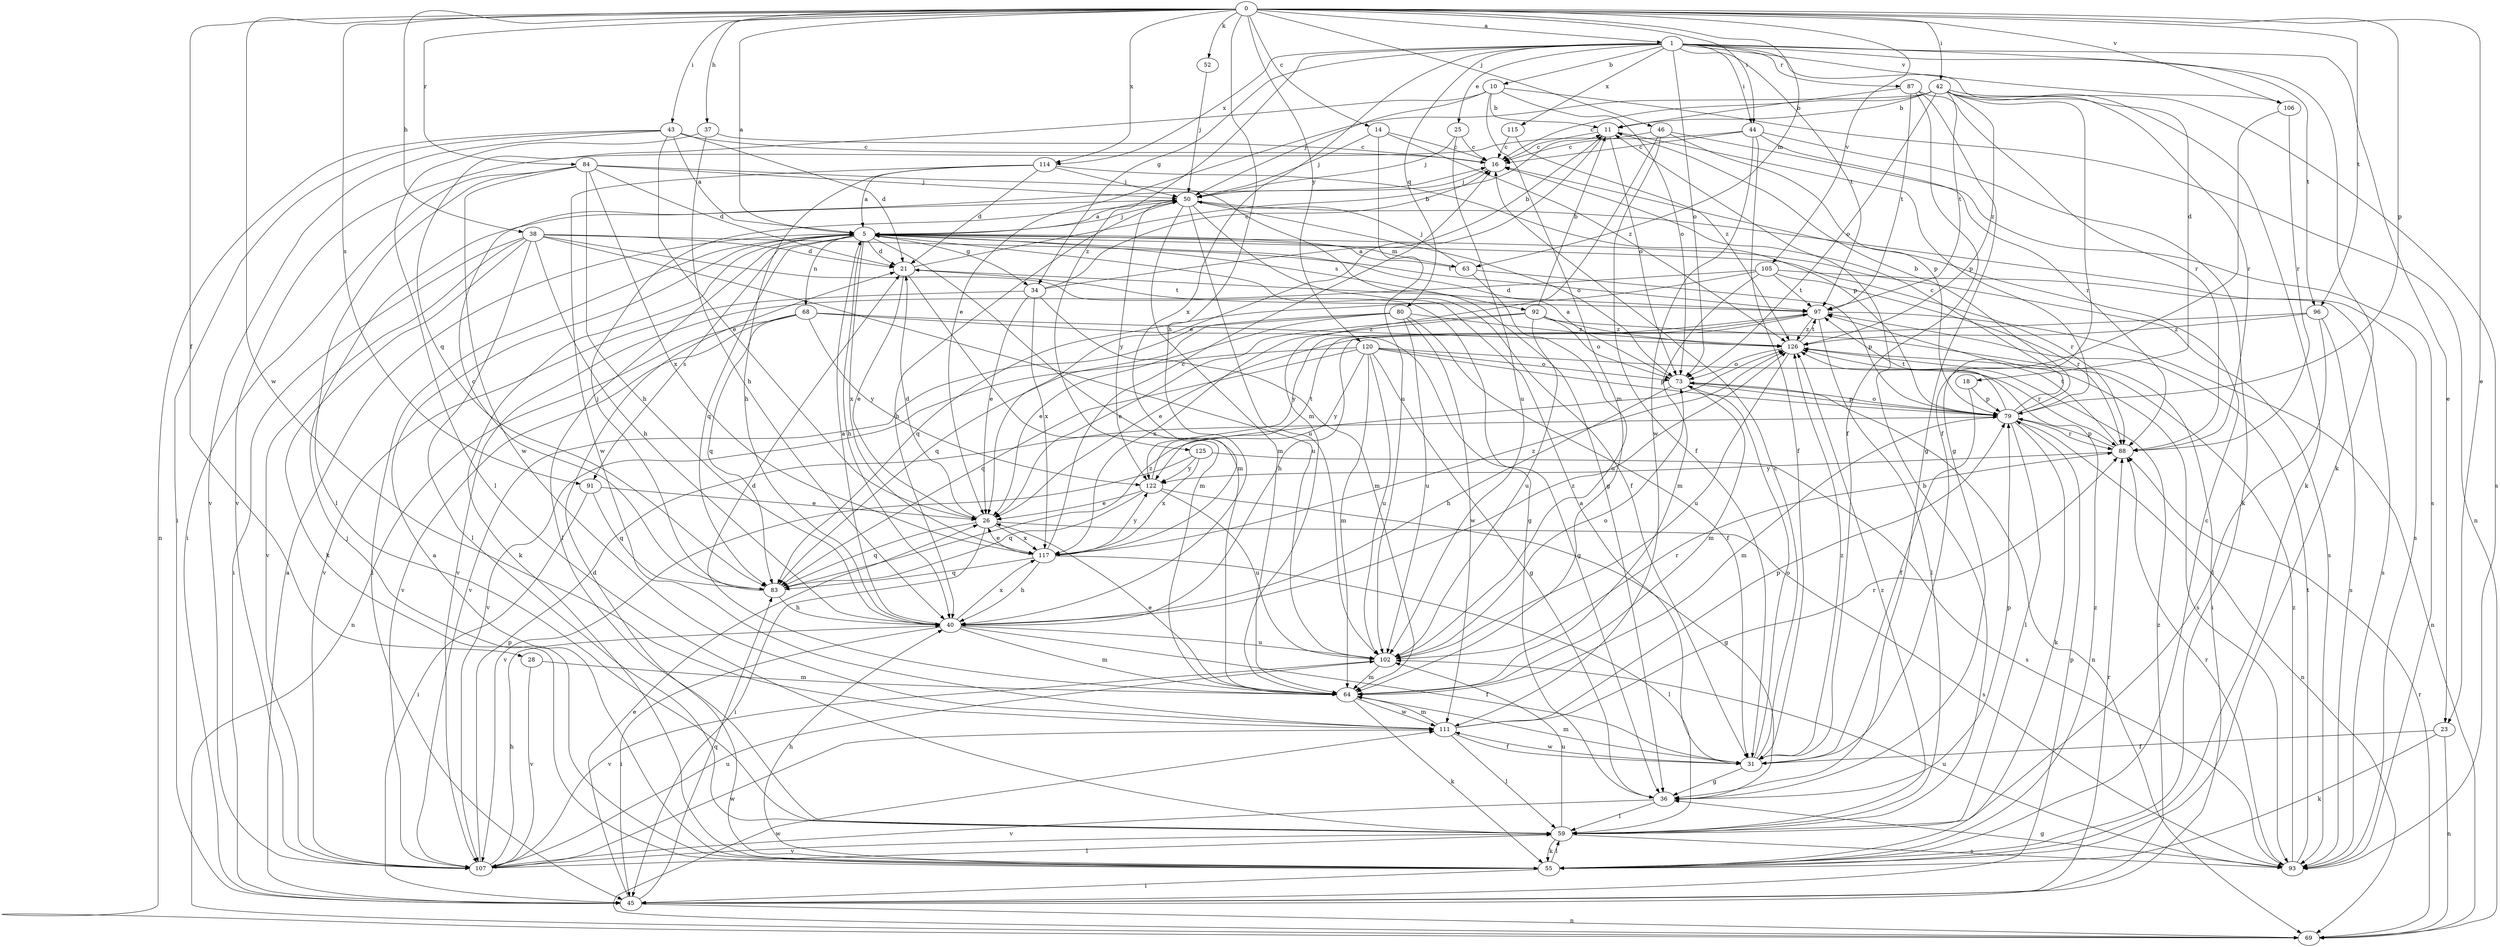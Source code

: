 strict digraph  {
0;
1;
5;
10;
11;
14;
16;
18;
21;
23;
25;
26;
28;
31;
34;
36;
37;
38;
40;
42;
43;
44;
45;
46;
50;
52;
55;
59;
63;
64;
68;
69;
73;
79;
80;
83;
84;
87;
88;
91;
92;
93;
96;
97;
102;
105;
106;
107;
111;
114;
115;
117;
120;
122;
125;
126;
0 -> 1  [label=a];
0 -> 5  [label=a];
0 -> 14  [label=c];
0 -> 23  [label=e];
0 -> 28  [label=f];
0 -> 37  [label=h];
0 -> 38  [label=h];
0 -> 40  [label=h];
0 -> 42  [label=i];
0 -> 43  [label=i];
0 -> 44  [label=i];
0 -> 46  [label=j];
0 -> 52  [label=k];
0 -> 63  [label=m];
0 -> 79  [label=p];
0 -> 84  [label=r];
0 -> 91  [label=s];
0 -> 96  [label=t];
0 -> 105  [label=v];
0 -> 106  [label=v];
0 -> 111  [label=w];
0 -> 114  [label=x];
0 -> 120  [label=y];
1 -> 10  [label=b];
1 -> 18  [label=d];
1 -> 23  [label=e];
1 -> 25  [label=e];
1 -> 34  [label=g];
1 -> 44  [label=i];
1 -> 55  [label=k];
1 -> 73  [label=o];
1 -> 80  [label=q];
1 -> 87  [label=r];
1 -> 96  [label=t];
1 -> 97  [label=t];
1 -> 106  [label=v];
1 -> 114  [label=x];
1 -> 115  [label=x];
1 -> 117  [label=x];
1 -> 125  [label=z];
5 -> 21  [label=d];
5 -> 34  [label=g];
5 -> 40  [label=h];
5 -> 45  [label=i];
5 -> 50  [label=j];
5 -> 55  [label=k];
5 -> 59  [label=l];
5 -> 63  [label=m];
5 -> 64  [label=m];
5 -> 68  [label=n];
5 -> 83  [label=q];
5 -> 88  [label=r];
5 -> 91  [label=s];
5 -> 92  [label=s];
5 -> 93  [label=s];
5 -> 117  [label=x];
10 -> 11  [label=b];
10 -> 50  [label=j];
10 -> 64  [label=m];
10 -> 69  [label=n];
10 -> 73  [label=o];
10 -> 83  [label=q];
11 -> 16  [label=c];
11 -> 26  [label=e];
11 -> 73  [label=o];
11 -> 79  [label=p];
14 -> 16  [label=c];
14 -> 50  [label=j];
14 -> 102  [label=u];
14 -> 126  [label=z];
16 -> 50  [label=j];
18 -> 31  [label=f];
18 -> 79  [label=p];
21 -> 11  [label=b];
21 -> 26  [label=e];
21 -> 64  [label=m];
21 -> 97  [label=t];
23 -> 31  [label=f];
23 -> 55  [label=k];
23 -> 69  [label=n];
25 -> 16  [label=c];
25 -> 50  [label=j];
25 -> 102  [label=u];
26 -> 21  [label=d];
26 -> 45  [label=i];
26 -> 83  [label=q];
26 -> 93  [label=s];
26 -> 117  [label=x];
28 -> 64  [label=m];
28 -> 107  [label=v];
31 -> 5  [label=a];
31 -> 16  [label=c];
31 -> 36  [label=g];
31 -> 64  [label=m];
31 -> 73  [label=o];
31 -> 111  [label=w];
31 -> 126  [label=z];
34 -> 11  [label=b];
34 -> 16  [label=c];
34 -> 26  [label=e];
34 -> 64  [label=m];
34 -> 107  [label=v];
34 -> 117  [label=x];
36 -> 59  [label=l];
36 -> 79  [label=p];
36 -> 107  [label=v];
37 -> 16  [label=c];
37 -> 40  [label=h];
37 -> 59  [label=l];
38 -> 21  [label=d];
38 -> 36  [label=g];
38 -> 40  [label=h];
38 -> 45  [label=i];
38 -> 55  [label=k];
38 -> 59  [label=l];
38 -> 97  [label=t];
38 -> 102  [label=u];
38 -> 107  [label=v];
40 -> 5  [label=a];
40 -> 31  [label=f];
40 -> 45  [label=i];
40 -> 64  [label=m];
40 -> 102  [label=u];
40 -> 117  [label=x];
40 -> 126  [label=z];
42 -> 11  [label=b];
42 -> 16  [label=c];
42 -> 26  [label=e];
42 -> 36  [label=g];
42 -> 55  [label=k];
42 -> 73  [label=o];
42 -> 88  [label=r];
42 -> 93  [label=s];
42 -> 97  [label=t];
42 -> 126  [label=z];
43 -> 5  [label=a];
43 -> 16  [label=c];
43 -> 21  [label=d];
43 -> 26  [label=e];
43 -> 45  [label=i];
43 -> 69  [label=n];
43 -> 107  [label=v];
44 -> 16  [label=c];
44 -> 31  [label=f];
44 -> 55  [label=k];
44 -> 88  [label=r];
44 -> 107  [label=v];
44 -> 111  [label=w];
45 -> 5  [label=a];
45 -> 26  [label=e];
45 -> 69  [label=n];
45 -> 79  [label=p];
45 -> 83  [label=q];
45 -> 88  [label=r];
45 -> 126  [label=z];
46 -> 16  [label=c];
46 -> 31  [label=f];
46 -> 64  [label=m];
46 -> 79  [label=p];
46 -> 93  [label=s];
50 -> 5  [label=a];
50 -> 31  [label=f];
50 -> 40  [label=h];
50 -> 64  [label=m];
50 -> 73  [label=o];
50 -> 93  [label=s];
50 -> 102  [label=u];
50 -> 122  [label=y];
52 -> 50  [label=j];
55 -> 5  [label=a];
55 -> 16  [label=c];
55 -> 21  [label=d];
55 -> 40  [label=h];
55 -> 45  [label=i];
55 -> 50  [label=j];
55 -> 59  [label=l];
55 -> 126  [label=z];
59 -> 11  [label=b];
59 -> 55  [label=k];
59 -> 93  [label=s];
59 -> 102  [label=u];
59 -> 107  [label=v];
59 -> 126  [label=z];
63 -> 5  [label=a];
63 -> 50  [label=j];
63 -> 79  [label=p];
63 -> 102  [label=u];
64 -> 21  [label=d];
64 -> 26  [label=e];
64 -> 55  [label=k];
64 -> 111  [label=w];
68 -> 36  [label=g];
68 -> 69  [label=n];
68 -> 83  [label=q];
68 -> 107  [label=v];
68 -> 122  [label=y];
68 -> 126  [label=z];
69 -> 88  [label=r];
69 -> 111  [label=w];
73 -> 5  [label=a];
73 -> 40  [label=h];
73 -> 64  [label=m];
73 -> 69  [label=n];
73 -> 79  [label=p];
79 -> 11  [label=b];
79 -> 16  [label=c];
79 -> 55  [label=k];
79 -> 59  [label=l];
79 -> 64  [label=m];
79 -> 69  [label=n];
79 -> 73  [label=o];
79 -> 88  [label=r];
79 -> 97  [label=t];
80 -> 26  [label=e];
80 -> 31  [label=f];
80 -> 83  [label=q];
80 -> 102  [label=u];
80 -> 107  [label=v];
80 -> 111  [label=w];
80 -> 126  [label=z];
83 -> 16  [label=c];
83 -> 40  [label=h];
83 -> 50  [label=j];
83 -> 126  [label=z];
84 -> 21  [label=d];
84 -> 36  [label=g];
84 -> 40  [label=h];
84 -> 45  [label=i];
84 -> 50  [label=j];
84 -> 59  [label=l];
84 -> 111  [label=w];
84 -> 117  [label=x];
87 -> 11  [label=b];
87 -> 31  [label=f];
87 -> 36  [label=g];
87 -> 88  [label=r];
87 -> 97  [label=t];
88 -> 79  [label=p];
88 -> 97  [label=t];
88 -> 122  [label=y];
91 -> 26  [label=e];
91 -> 45  [label=i];
91 -> 83  [label=q];
92 -> 11  [label=b];
92 -> 26  [label=e];
92 -> 45  [label=i];
92 -> 73  [label=o];
92 -> 102  [label=u];
92 -> 117  [label=x];
92 -> 126  [label=z];
93 -> 36  [label=g];
93 -> 88  [label=r];
93 -> 97  [label=t];
93 -> 102  [label=u];
93 -> 126  [label=z];
96 -> 26  [label=e];
96 -> 59  [label=l];
96 -> 93  [label=s];
96 -> 126  [label=z];
97 -> 21  [label=d];
97 -> 40  [label=h];
97 -> 59  [label=l];
97 -> 69  [label=n];
97 -> 122  [label=y];
97 -> 126  [label=z];
102 -> 64  [label=m];
102 -> 73  [label=o];
102 -> 88  [label=r];
102 -> 107  [label=v];
105 -> 64  [label=m];
105 -> 83  [label=q];
105 -> 88  [label=r];
105 -> 93  [label=s];
105 -> 97  [label=t];
105 -> 107  [label=v];
106 -> 31  [label=f];
106 -> 88  [label=r];
107 -> 40  [label=h];
107 -> 59  [label=l];
107 -> 79  [label=p];
107 -> 102  [label=u];
107 -> 111  [label=w];
111 -> 31  [label=f];
111 -> 59  [label=l];
111 -> 64  [label=m];
111 -> 79  [label=p];
111 -> 88  [label=r];
114 -> 5  [label=a];
114 -> 21  [label=d];
114 -> 40  [label=h];
114 -> 50  [label=j];
114 -> 79  [label=p];
114 -> 111  [label=w];
115 -> 16  [label=c];
115 -> 126  [label=z];
117 -> 16  [label=c];
117 -> 26  [label=e];
117 -> 40  [label=h];
117 -> 59  [label=l];
117 -> 83  [label=q];
117 -> 122  [label=y];
117 -> 126  [label=z];
120 -> 36  [label=g];
120 -> 64  [label=m];
120 -> 73  [label=o];
120 -> 79  [label=p];
120 -> 83  [label=q];
120 -> 88  [label=r];
120 -> 102  [label=u];
120 -> 107  [label=v];
120 -> 122  [label=y];
122 -> 26  [label=e];
122 -> 36  [label=g];
122 -> 83  [label=q];
122 -> 97  [label=t];
122 -> 102  [label=u];
125 -> 93  [label=s];
125 -> 107  [label=v];
125 -> 117  [label=x];
125 -> 122  [label=y];
126 -> 73  [label=o];
126 -> 93  [label=s];
126 -> 97  [label=t];
126 -> 102  [label=u];
}
